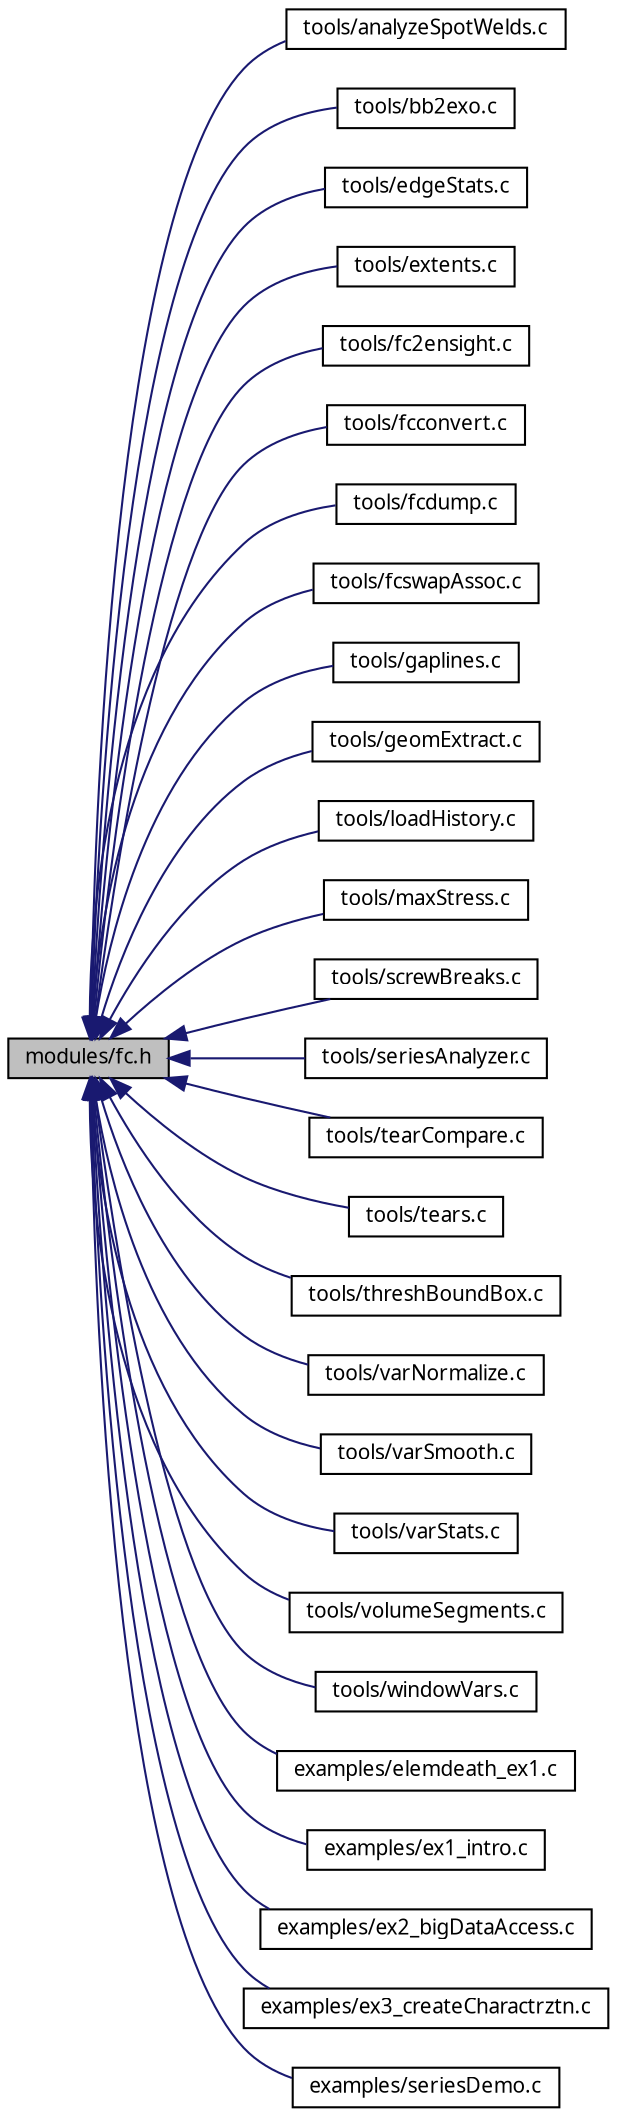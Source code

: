 digraph G
{
  edge [fontname="FreeSans.ttf",fontsize=10,labelfontname="FreeSans.ttf",labelfontsize=10];
  node [fontname="FreeSans.ttf",fontsize=10,shape=record];
  rankdir=LR;
  Node1 [label="modules/fc.h",height=0.2,width=0.4,color="black", fillcolor="grey75", style="filled" fontcolor="black"];
  Node1 -> Node2 [dir=back,color="midnightblue",fontsize=10,style="solid",fontname="FreeSans.ttf"];
  Node2 [label="tools/analyzeSpotWelds.c",height=0.2,width=0.4,color="black", fillcolor="white", style="filled",URL="$analyzeSpotWelds_8c.html"];
  Node1 -> Node3 [dir=back,color="midnightblue",fontsize=10,style="solid",fontname="FreeSans.ttf"];
  Node3 [label="tools/bb2exo.c",height=0.2,width=0.4,color="black", fillcolor="white", style="filled",URL="$bb2exo_8c.html"];
  Node1 -> Node4 [dir=back,color="midnightblue",fontsize=10,style="solid",fontname="FreeSans.ttf"];
  Node4 [label="tools/edgeStats.c",height=0.2,width=0.4,color="black", fillcolor="white", style="filled",URL="$edgeStats_8c.html"];
  Node1 -> Node5 [dir=back,color="midnightblue",fontsize=10,style="solid",fontname="FreeSans.ttf"];
  Node5 [label="tools/extents.c",height=0.2,width=0.4,color="black", fillcolor="white", style="filled",URL="$extents_8c.html"];
  Node1 -> Node6 [dir=back,color="midnightblue",fontsize=10,style="solid",fontname="FreeSans.ttf"];
  Node6 [label="tools/fc2ensight.c",height=0.2,width=0.4,color="black", fillcolor="white", style="filled",URL="$fc2ensight_8c.html"];
  Node1 -> Node7 [dir=back,color="midnightblue",fontsize=10,style="solid",fontname="FreeSans.ttf"];
  Node7 [label="tools/fcconvert.c",height=0.2,width=0.4,color="black", fillcolor="white", style="filled",URL="$fcconvert_8c.html"];
  Node1 -> Node8 [dir=back,color="midnightblue",fontsize=10,style="solid",fontname="FreeSans.ttf"];
  Node8 [label="tools/fcdump.c",height=0.2,width=0.4,color="black", fillcolor="white", style="filled",URL="$fcdump_8c.html"];
  Node1 -> Node9 [dir=back,color="midnightblue",fontsize=10,style="solid",fontname="FreeSans.ttf"];
  Node9 [label="tools/fcswapAssoc.c",height=0.2,width=0.4,color="black", fillcolor="white", style="filled",URL="$fcswapAssoc_8c.html"];
  Node1 -> Node10 [dir=back,color="midnightblue",fontsize=10,style="solid",fontname="FreeSans.ttf"];
  Node10 [label="tools/gaplines.c",height=0.2,width=0.4,color="black", fillcolor="white", style="filled",URL="$gaplines_8c.html"];
  Node1 -> Node11 [dir=back,color="midnightblue",fontsize=10,style="solid",fontname="FreeSans.ttf"];
  Node11 [label="tools/geomExtract.c",height=0.2,width=0.4,color="black", fillcolor="white", style="filled",URL="$geomExtract_8c.html"];
  Node1 -> Node12 [dir=back,color="midnightblue",fontsize=10,style="solid",fontname="FreeSans.ttf"];
  Node12 [label="tools/loadHistory.c",height=0.2,width=0.4,color="black", fillcolor="white", style="filled",URL="$loadHistory_8c.html"];
  Node1 -> Node13 [dir=back,color="midnightblue",fontsize=10,style="solid",fontname="FreeSans.ttf"];
  Node13 [label="tools/maxStress.c",height=0.2,width=0.4,color="black", fillcolor="white", style="filled",URL="$maxStress_8c.html"];
  Node1 -> Node14 [dir=back,color="midnightblue",fontsize=10,style="solid",fontname="FreeSans.ttf"];
  Node14 [label="tools/screwBreaks.c",height=0.2,width=0.4,color="black", fillcolor="white", style="filled",URL="$screwBreaks_8c.html"];
  Node1 -> Node15 [dir=back,color="midnightblue",fontsize=10,style="solid",fontname="FreeSans.ttf"];
  Node15 [label="tools/seriesAnalyzer.c",height=0.2,width=0.4,color="black", fillcolor="white", style="filled",URL="$seriesAnalyzer_8c.html"];
  Node1 -> Node16 [dir=back,color="midnightblue",fontsize=10,style="solid",fontname="FreeSans.ttf"];
  Node16 [label="tools/tearCompare.c",height=0.2,width=0.4,color="black", fillcolor="white", style="filled",URL="$tearCompare_8c.html"];
  Node1 -> Node17 [dir=back,color="midnightblue",fontsize=10,style="solid",fontname="FreeSans.ttf"];
  Node17 [label="tools/tears.c",height=0.2,width=0.4,color="black", fillcolor="white", style="filled",URL="$tears_8c.html"];
  Node1 -> Node18 [dir=back,color="midnightblue",fontsize=10,style="solid",fontname="FreeSans.ttf"];
  Node18 [label="tools/threshBoundBox.c",height=0.2,width=0.4,color="black", fillcolor="white", style="filled",URL="$threshBoundBox_8c.html"];
  Node1 -> Node19 [dir=back,color="midnightblue",fontsize=10,style="solid",fontname="FreeSans.ttf"];
  Node19 [label="tools/varNormalize.c",height=0.2,width=0.4,color="black", fillcolor="white", style="filled",URL="$varNormalize_8c.html"];
  Node1 -> Node20 [dir=back,color="midnightblue",fontsize=10,style="solid",fontname="FreeSans.ttf"];
  Node20 [label="tools/varSmooth.c",height=0.2,width=0.4,color="black", fillcolor="white", style="filled",URL="$varSmooth_8c.html"];
  Node1 -> Node21 [dir=back,color="midnightblue",fontsize=10,style="solid",fontname="FreeSans.ttf"];
  Node21 [label="tools/varStats.c",height=0.2,width=0.4,color="black", fillcolor="white", style="filled",URL="$varStats_8c.html"];
  Node1 -> Node22 [dir=back,color="midnightblue",fontsize=10,style="solid",fontname="FreeSans.ttf"];
  Node22 [label="tools/volumeSegments.c",height=0.2,width=0.4,color="black", fillcolor="white", style="filled",URL="$volumeSegments_8c.html"];
  Node1 -> Node23 [dir=back,color="midnightblue",fontsize=10,style="solid",fontname="FreeSans.ttf"];
  Node23 [label="tools/windowVars.c",height=0.2,width=0.4,color="black", fillcolor="white", style="filled",URL="$windowVars_8c.html"];
  Node1 -> Node24 [dir=back,color="midnightblue",fontsize=10,style="solid",fontname="FreeSans.ttf"];
  Node24 [label="examples/elemdeath_ex1.c",height=0.2,width=0.4,color="black", fillcolor="white", style="filled",URL="$elemdeath__ex1_8c.html"];
  Node1 -> Node25 [dir=back,color="midnightblue",fontsize=10,style="solid",fontname="FreeSans.ttf"];
  Node25 [label="examples/ex1_intro.c",height=0.2,width=0.4,color="black", fillcolor="white", style="filled",URL="$ex1__intro_8c.html"];
  Node1 -> Node26 [dir=back,color="midnightblue",fontsize=10,style="solid",fontname="FreeSans.ttf"];
  Node26 [label="examples/ex2_bigDataAccess.c",height=0.2,width=0.4,color="black", fillcolor="white", style="filled",URL="$ex2__bigDataAccess_8c.html"];
  Node1 -> Node27 [dir=back,color="midnightblue",fontsize=10,style="solid",fontname="FreeSans.ttf"];
  Node27 [label="examples/ex3_createCharactrztn.c",height=0.2,width=0.4,color="black", fillcolor="white", style="filled",URL="$ex3__createCharactrztn_8c.html"];
  Node1 -> Node28 [dir=back,color="midnightblue",fontsize=10,style="solid",fontname="FreeSans.ttf"];
  Node28 [label="examples/seriesDemo.c",height=0.2,width=0.4,color="black", fillcolor="white", style="filled",URL="$seriesDemo_8c.html"];
}
